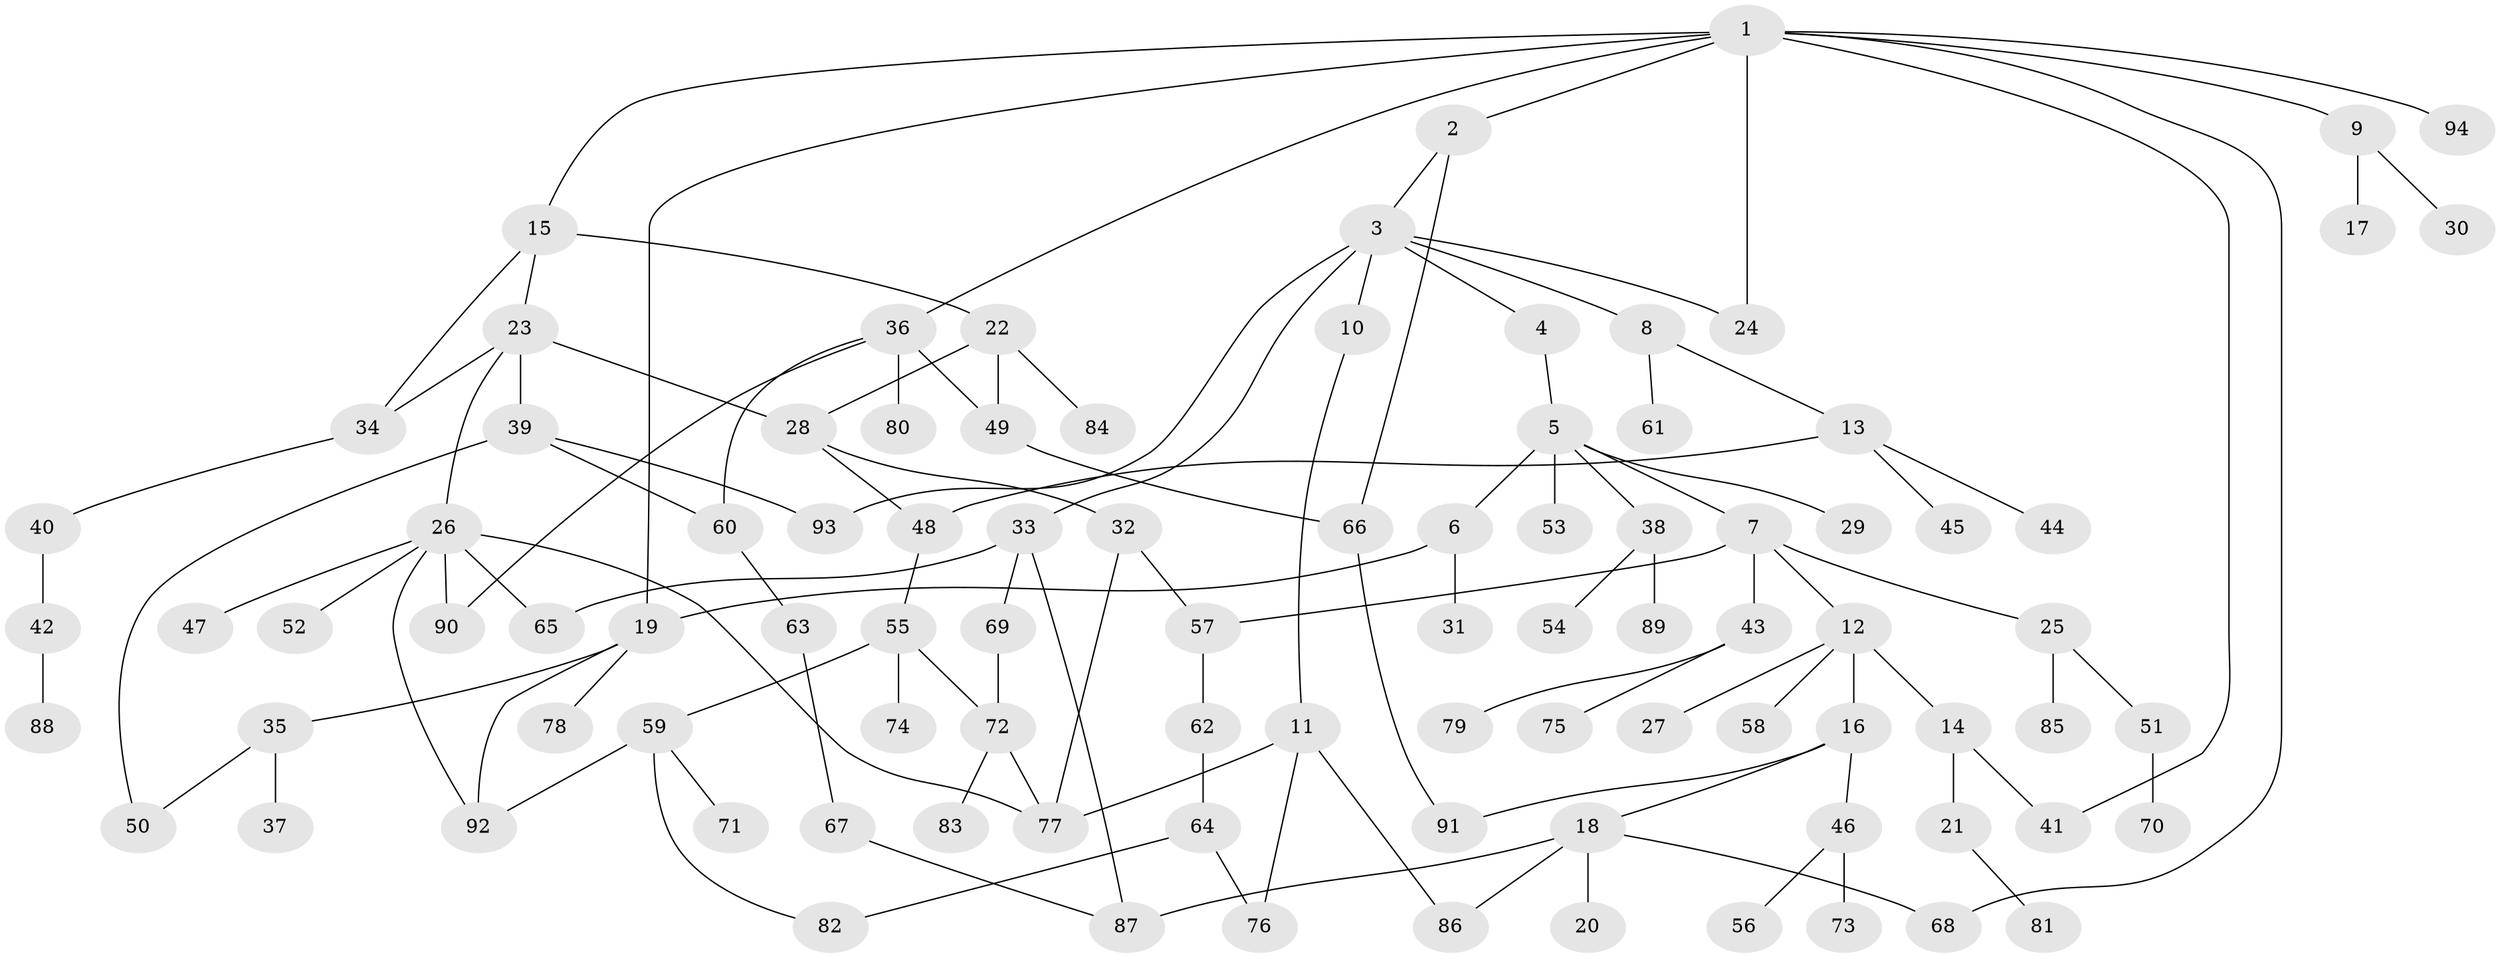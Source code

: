 // Generated by graph-tools (version 1.1) at 2025/34/03/09/25 02:34:08]
// undirected, 94 vertices, 120 edges
graph export_dot {
graph [start="1"]
  node [color=gray90,style=filled];
  1;
  2;
  3;
  4;
  5;
  6;
  7;
  8;
  9;
  10;
  11;
  12;
  13;
  14;
  15;
  16;
  17;
  18;
  19;
  20;
  21;
  22;
  23;
  24;
  25;
  26;
  27;
  28;
  29;
  30;
  31;
  32;
  33;
  34;
  35;
  36;
  37;
  38;
  39;
  40;
  41;
  42;
  43;
  44;
  45;
  46;
  47;
  48;
  49;
  50;
  51;
  52;
  53;
  54;
  55;
  56;
  57;
  58;
  59;
  60;
  61;
  62;
  63;
  64;
  65;
  66;
  67;
  68;
  69;
  70;
  71;
  72;
  73;
  74;
  75;
  76;
  77;
  78;
  79;
  80;
  81;
  82;
  83;
  84;
  85;
  86;
  87;
  88;
  89;
  90;
  91;
  92;
  93;
  94;
  1 -- 2;
  1 -- 9;
  1 -- 15;
  1 -- 19;
  1 -- 36;
  1 -- 41;
  1 -- 68;
  1 -- 94;
  1 -- 24;
  2 -- 3;
  2 -- 66;
  3 -- 4;
  3 -- 8;
  3 -- 10;
  3 -- 24;
  3 -- 33;
  3 -- 93;
  4 -- 5;
  5 -- 6;
  5 -- 7;
  5 -- 29;
  5 -- 38;
  5 -- 53;
  6 -- 31;
  6 -- 19;
  7 -- 12;
  7 -- 25;
  7 -- 43;
  7 -- 57;
  8 -- 13;
  8 -- 61;
  9 -- 17;
  9 -- 30;
  10 -- 11;
  11 -- 86;
  11 -- 76;
  11 -- 77;
  12 -- 14;
  12 -- 16;
  12 -- 27;
  12 -- 58;
  13 -- 44;
  13 -- 45;
  13 -- 48;
  14 -- 21;
  14 -- 41;
  15 -- 22;
  15 -- 23;
  15 -- 34;
  16 -- 18;
  16 -- 46;
  16 -- 91;
  18 -- 20;
  18 -- 86;
  18 -- 87;
  18 -- 68;
  19 -- 35;
  19 -- 78;
  19 -- 92;
  21 -- 81;
  22 -- 28;
  22 -- 84;
  22 -- 49;
  23 -- 26;
  23 -- 34;
  23 -- 39;
  23 -- 28;
  25 -- 51;
  25 -- 85;
  26 -- 47;
  26 -- 52;
  26 -- 77;
  26 -- 90;
  26 -- 65;
  26 -- 92;
  28 -- 32;
  28 -- 48;
  32 -- 57;
  32 -- 77;
  33 -- 65;
  33 -- 69;
  33 -- 87;
  34 -- 40;
  35 -- 37;
  35 -- 50;
  36 -- 49;
  36 -- 80;
  36 -- 60;
  36 -- 90;
  38 -- 54;
  38 -- 89;
  39 -- 50;
  39 -- 60;
  39 -- 93;
  40 -- 42;
  42 -- 88;
  43 -- 75;
  43 -- 79;
  46 -- 56;
  46 -- 73;
  48 -- 55;
  49 -- 66;
  51 -- 70;
  55 -- 59;
  55 -- 74;
  55 -- 72;
  57 -- 62;
  59 -- 71;
  59 -- 82;
  59 -- 92;
  60 -- 63;
  62 -- 64;
  63 -- 67;
  64 -- 76;
  64 -- 82;
  66 -- 91;
  67 -- 87;
  69 -- 72;
  72 -- 83;
  72 -- 77;
}
